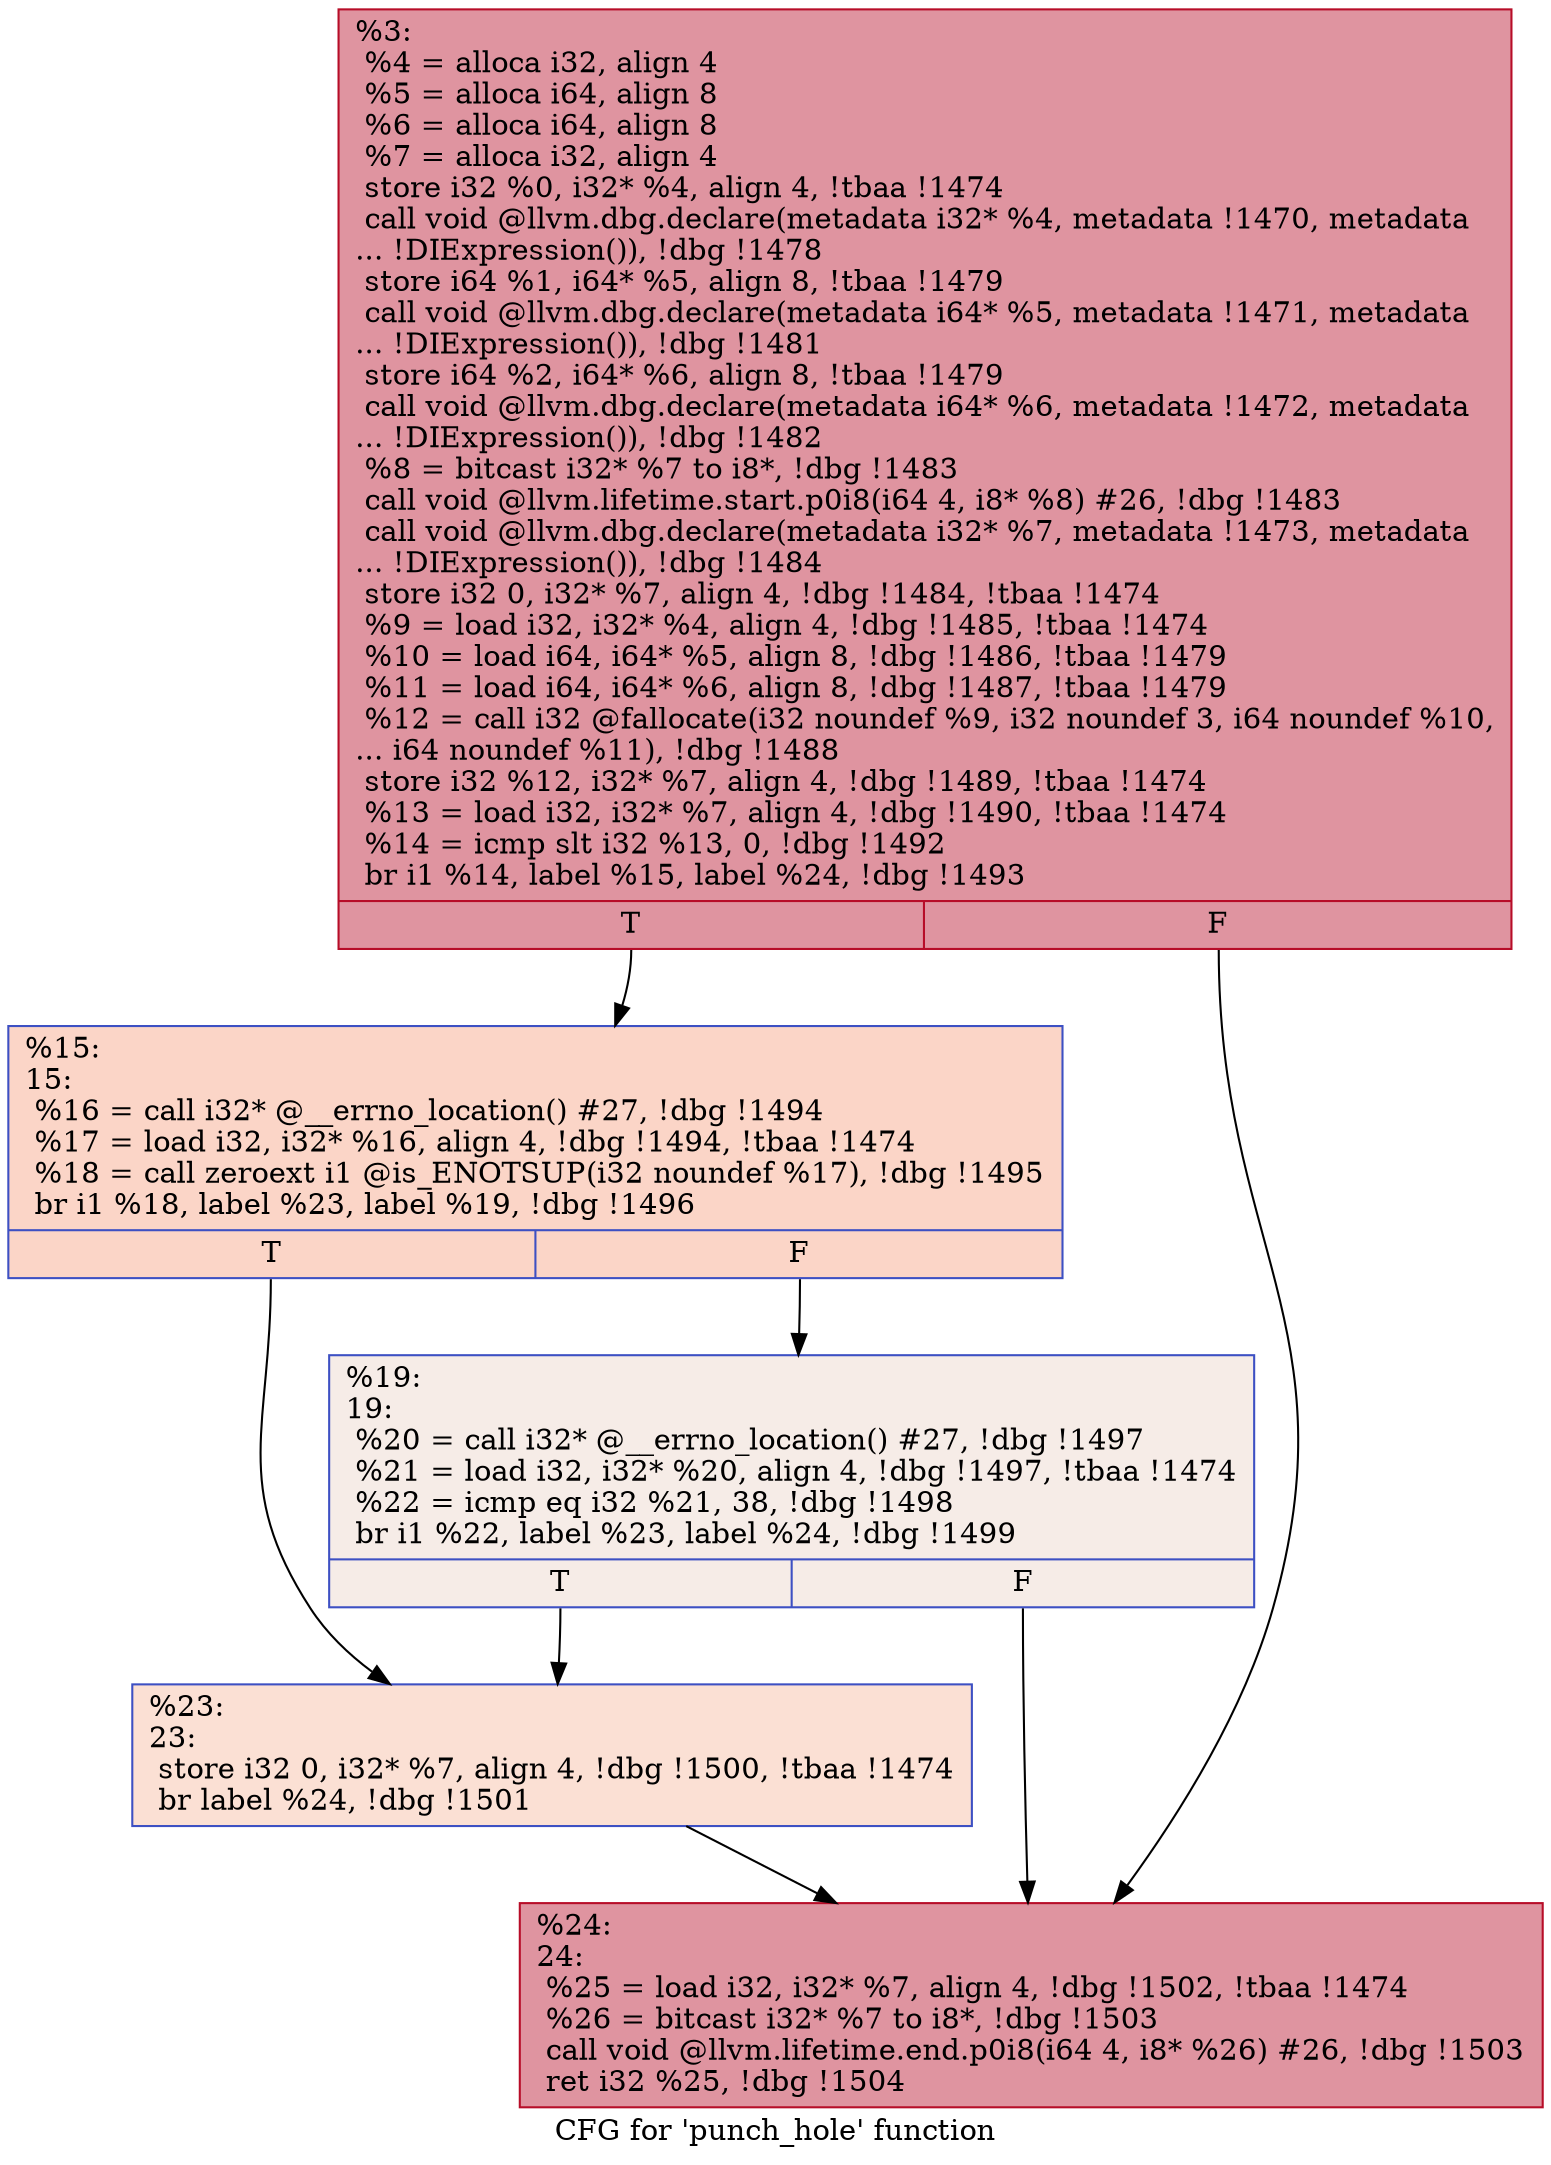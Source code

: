 digraph "CFG for 'punch_hole' function" {
	label="CFG for 'punch_hole' function";

	Node0xee01f0 [shape=record,color="#b70d28ff", style=filled, fillcolor="#b70d2870",label="{%3:\l  %4 = alloca i32, align 4\l  %5 = alloca i64, align 8\l  %6 = alloca i64, align 8\l  %7 = alloca i32, align 4\l  store i32 %0, i32* %4, align 4, !tbaa !1474\l  call void @llvm.dbg.declare(metadata i32* %4, metadata !1470, metadata\l... !DIExpression()), !dbg !1478\l  store i64 %1, i64* %5, align 8, !tbaa !1479\l  call void @llvm.dbg.declare(metadata i64* %5, metadata !1471, metadata\l... !DIExpression()), !dbg !1481\l  store i64 %2, i64* %6, align 8, !tbaa !1479\l  call void @llvm.dbg.declare(metadata i64* %6, metadata !1472, metadata\l... !DIExpression()), !dbg !1482\l  %8 = bitcast i32* %7 to i8*, !dbg !1483\l  call void @llvm.lifetime.start.p0i8(i64 4, i8* %8) #26, !dbg !1483\l  call void @llvm.dbg.declare(metadata i32* %7, metadata !1473, metadata\l... !DIExpression()), !dbg !1484\l  store i32 0, i32* %7, align 4, !dbg !1484, !tbaa !1474\l  %9 = load i32, i32* %4, align 4, !dbg !1485, !tbaa !1474\l  %10 = load i64, i64* %5, align 8, !dbg !1486, !tbaa !1479\l  %11 = load i64, i64* %6, align 8, !dbg !1487, !tbaa !1479\l  %12 = call i32 @fallocate(i32 noundef %9, i32 noundef 3, i64 noundef %10,\l... i64 noundef %11), !dbg !1488\l  store i32 %12, i32* %7, align 4, !dbg !1489, !tbaa !1474\l  %13 = load i32, i32* %7, align 4, !dbg !1490, !tbaa !1474\l  %14 = icmp slt i32 %13, 0, !dbg !1492\l  br i1 %14, label %15, label %24, !dbg !1493\l|{<s0>T|<s1>F}}"];
	Node0xee01f0:s0 -> Node0xee3350;
	Node0xee01f0:s1 -> Node0xee3440;
	Node0xee3350 [shape=record,color="#3d50c3ff", style=filled, fillcolor="#f5a08170",label="{%15:\l15:                                               \l  %16 = call i32* @__errno_location() #27, !dbg !1494\l  %17 = load i32, i32* %16, align 4, !dbg !1494, !tbaa !1474\l  %18 = call zeroext i1 @is_ENOTSUP(i32 noundef %17), !dbg !1495\l  br i1 %18, label %23, label %19, !dbg !1496\l|{<s0>T|<s1>F}}"];
	Node0xee3350:s0 -> Node0xee33f0;
	Node0xee3350:s1 -> Node0xee33a0;
	Node0xee33a0 [shape=record,color="#3d50c3ff", style=filled, fillcolor="#ead5c970",label="{%19:\l19:                                               \l  %20 = call i32* @__errno_location() #27, !dbg !1497\l  %21 = load i32, i32* %20, align 4, !dbg !1497, !tbaa !1474\l  %22 = icmp eq i32 %21, 38, !dbg !1498\l  br i1 %22, label %23, label %24, !dbg !1499\l|{<s0>T|<s1>F}}"];
	Node0xee33a0:s0 -> Node0xee33f0;
	Node0xee33a0:s1 -> Node0xee3440;
	Node0xee33f0 [shape=record,color="#3d50c3ff", style=filled, fillcolor="#f7b99e70",label="{%23:\l23:                                               \l  store i32 0, i32* %7, align 4, !dbg !1500, !tbaa !1474\l  br label %24, !dbg !1501\l}"];
	Node0xee33f0 -> Node0xee3440;
	Node0xee3440 [shape=record,color="#b70d28ff", style=filled, fillcolor="#b70d2870",label="{%24:\l24:                                               \l  %25 = load i32, i32* %7, align 4, !dbg !1502, !tbaa !1474\l  %26 = bitcast i32* %7 to i8*, !dbg !1503\l  call void @llvm.lifetime.end.p0i8(i64 4, i8* %26) #26, !dbg !1503\l  ret i32 %25, !dbg !1504\l}"];
}
